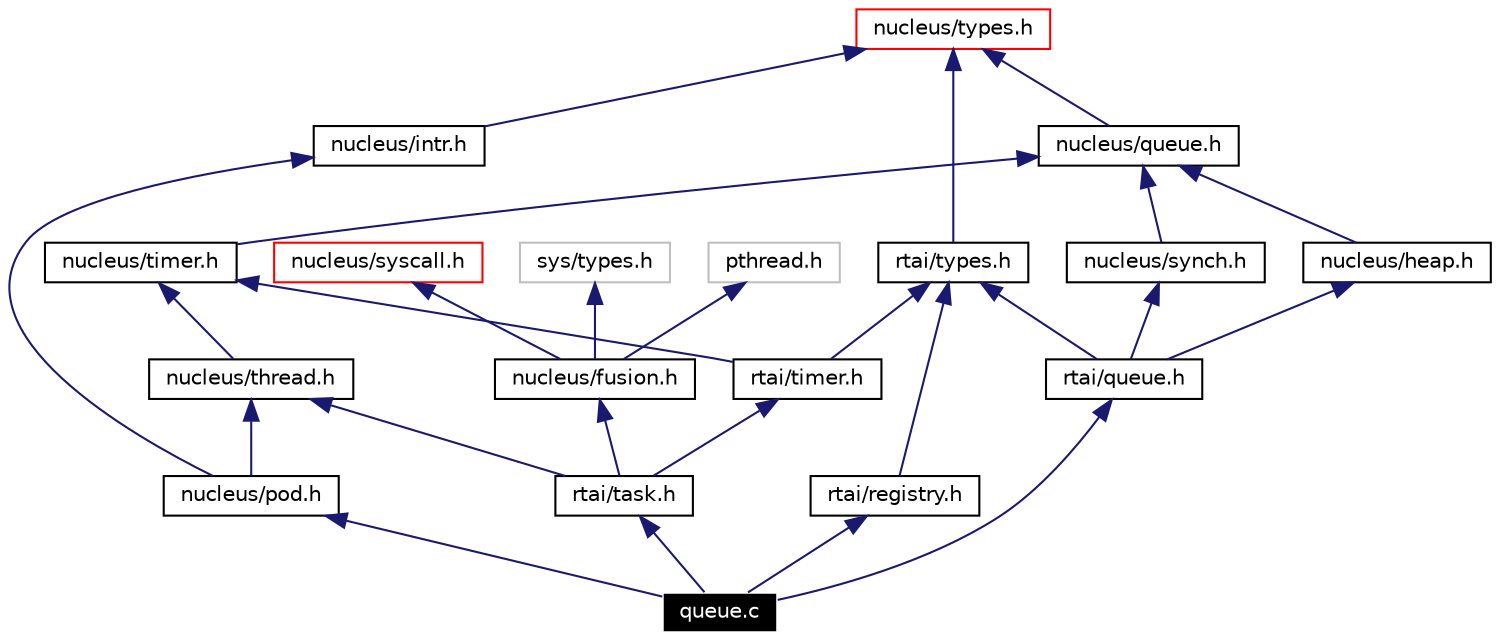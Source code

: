 digraph G
{
  edge [fontname="Helvetica",fontsize=10,labelfontname="Helvetica",labelfontsize=10];
  node [fontname="Helvetica",fontsize=10,shape=record];
  Node1 [label="queue.c",height=0.2,width=0.4,color="white", fillcolor="black", style="filled" fontcolor="white"];
  Node2 -> Node1 [dir=back,color="midnightblue",fontsize=10,style="solid",fontname="Helvetica"];
  Node2 [label="nucleus/pod.h",height=0.2,width=0.4,color="black",URL="$pod_8h.html"];
  Node3 -> Node2 [dir=back,color="midnightblue",fontsize=10,style="solid",fontname="Helvetica"];
  Node3 [label="nucleus/thread.h",height=0.2,width=0.4,color="black",URL="$thread_8h-source.html"];
  Node4 -> Node3 [dir=back,color="midnightblue",fontsize=10,style="solid",fontname="Helvetica"];
  Node4 [label="nucleus/timer.h",height=0.2,width=0.4,color="black",URL="$include_2nucleus_2timer_8h-source.html"];
  Node5 -> Node4 [dir=back,color="midnightblue",fontsize=10,style="solid",fontname="Helvetica"];
  Node5 [label="nucleus/queue.h",height=0.2,width=0.4,color="black",URL="$include_2nucleus_2queue_8h-source.html"];
  Node6 -> Node5 [dir=back,color="midnightblue",fontsize=10,style="solid",fontname="Helvetica"];
  Node6 [label="nucleus/types.h",height=0.2,width=0.4,color="red",URL="$include_2nucleus_2types_8h-source.html"];
  Node7 -> Node2 [dir=back,color="midnightblue",fontsize=10,style="solid",fontname="Helvetica"];
  Node7 [label="nucleus/intr.h",height=0.2,width=0.4,color="black",URL="$include_2nucleus_2intr_8h-source.html"];
  Node6 -> Node7 [dir=back,color="midnightblue",fontsize=10,style="solid",fontname="Helvetica"];
  Node8 -> Node1 [dir=back,color="midnightblue",fontsize=10,style="solid",fontname="Helvetica"];
  Node8 [label="rtai/task.h",height=0.2,width=0.4,color="black",URL="$task_8h.html"];
  Node9 -> Node8 [dir=back,color="midnightblue",fontsize=10,style="solid",fontname="Helvetica"];
  Node9 [label="nucleus/fusion.h",height=0.2,width=0.4,color="black",URL="$fusion_8h-source.html"];
  Node10 -> Node9 [dir=back,color="midnightblue",fontsize=10,style="solid",fontname="Helvetica"];
  Node10 [label="nucleus/syscall.h",height=0.2,width=0.4,color="red",URL="$include_2nucleus_2syscall_8h-source.html"];
  Node11 -> Node9 [dir=back,color="midnightblue",fontsize=10,style="solid",fontname="Helvetica"];
  Node11 [label="sys/types.h",height=0.2,width=0.4,color="grey75"];
  Node12 -> Node9 [dir=back,color="midnightblue",fontsize=10,style="solid",fontname="Helvetica"];
  Node12 [label="pthread.h",height=0.2,width=0.4,color="grey75"];
  Node3 -> Node8 [dir=back,color="midnightblue",fontsize=10,style="solid",fontname="Helvetica"];
  Node13 -> Node8 [dir=back,color="midnightblue",fontsize=10,style="solid",fontname="Helvetica"];
  Node13 [label="rtai/timer.h",height=0.2,width=0.4,color="black",URL="$skins_2rtai_2timer_8h.html"];
  Node4 -> Node13 [dir=back,color="midnightblue",fontsize=10,style="solid",fontname="Helvetica"];
  Node14 -> Node13 [dir=back,color="midnightblue",fontsize=10,style="solid",fontname="Helvetica"];
  Node14 [label="rtai/types.h",height=0.2,width=0.4,color="black",URL="$skins_2rtai_2types_8h.html"];
  Node6 -> Node14 [dir=back,color="midnightblue",fontsize=10,style="solid",fontname="Helvetica"];
  Node15 -> Node1 [dir=back,color="midnightblue",fontsize=10,style="solid",fontname="Helvetica"];
  Node15 [label="rtai/queue.h",height=0.2,width=0.4,color="black",URL="$skins_2rtai_2queue_8h.html"];
  Node16 -> Node15 [dir=back,color="midnightblue",fontsize=10,style="solid",fontname="Helvetica"];
  Node16 [label="nucleus/synch.h",height=0.2,width=0.4,color="black",URL="$synch_8h-source.html"];
  Node5 -> Node16 [dir=back,color="midnightblue",fontsize=10,style="solid",fontname="Helvetica"];
  Node17 -> Node15 [dir=back,color="midnightblue",fontsize=10,style="solid",fontname="Helvetica"];
  Node17 [label="nucleus/heap.h",height=0.2,width=0.4,color="black",URL="$include_2nucleus_2heap_8h-source.html"];
  Node5 -> Node17 [dir=back,color="midnightblue",fontsize=10,style="solid",fontname="Helvetica"];
  Node14 -> Node15 [dir=back,color="midnightblue",fontsize=10,style="solid",fontname="Helvetica"];
  Node18 -> Node1 [dir=back,color="midnightblue",fontsize=10,style="solid",fontname="Helvetica"];
  Node18 [label="rtai/registry.h",height=0.2,width=0.4,color="black",URL="$registry_8h.html"];
  Node14 -> Node18 [dir=back,color="midnightblue",fontsize=10,style="solid",fontname="Helvetica"];
}
